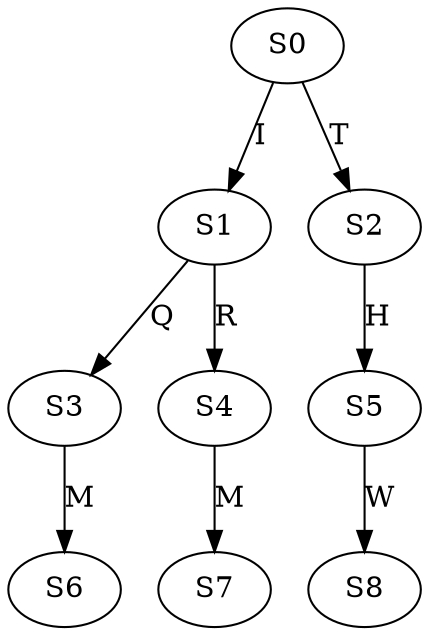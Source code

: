 strict digraph  {
	S0 -> S1 [ label = I ];
	S0 -> S2 [ label = T ];
	S1 -> S3 [ label = Q ];
	S1 -> S4 [ label = R ];
	S2 -> S5 [ label = H ];
	S3 -> S6 [ label = M ];
	S4 -> S7 [ label = M ];
	S5 -> S8 [ label = W ];
}
